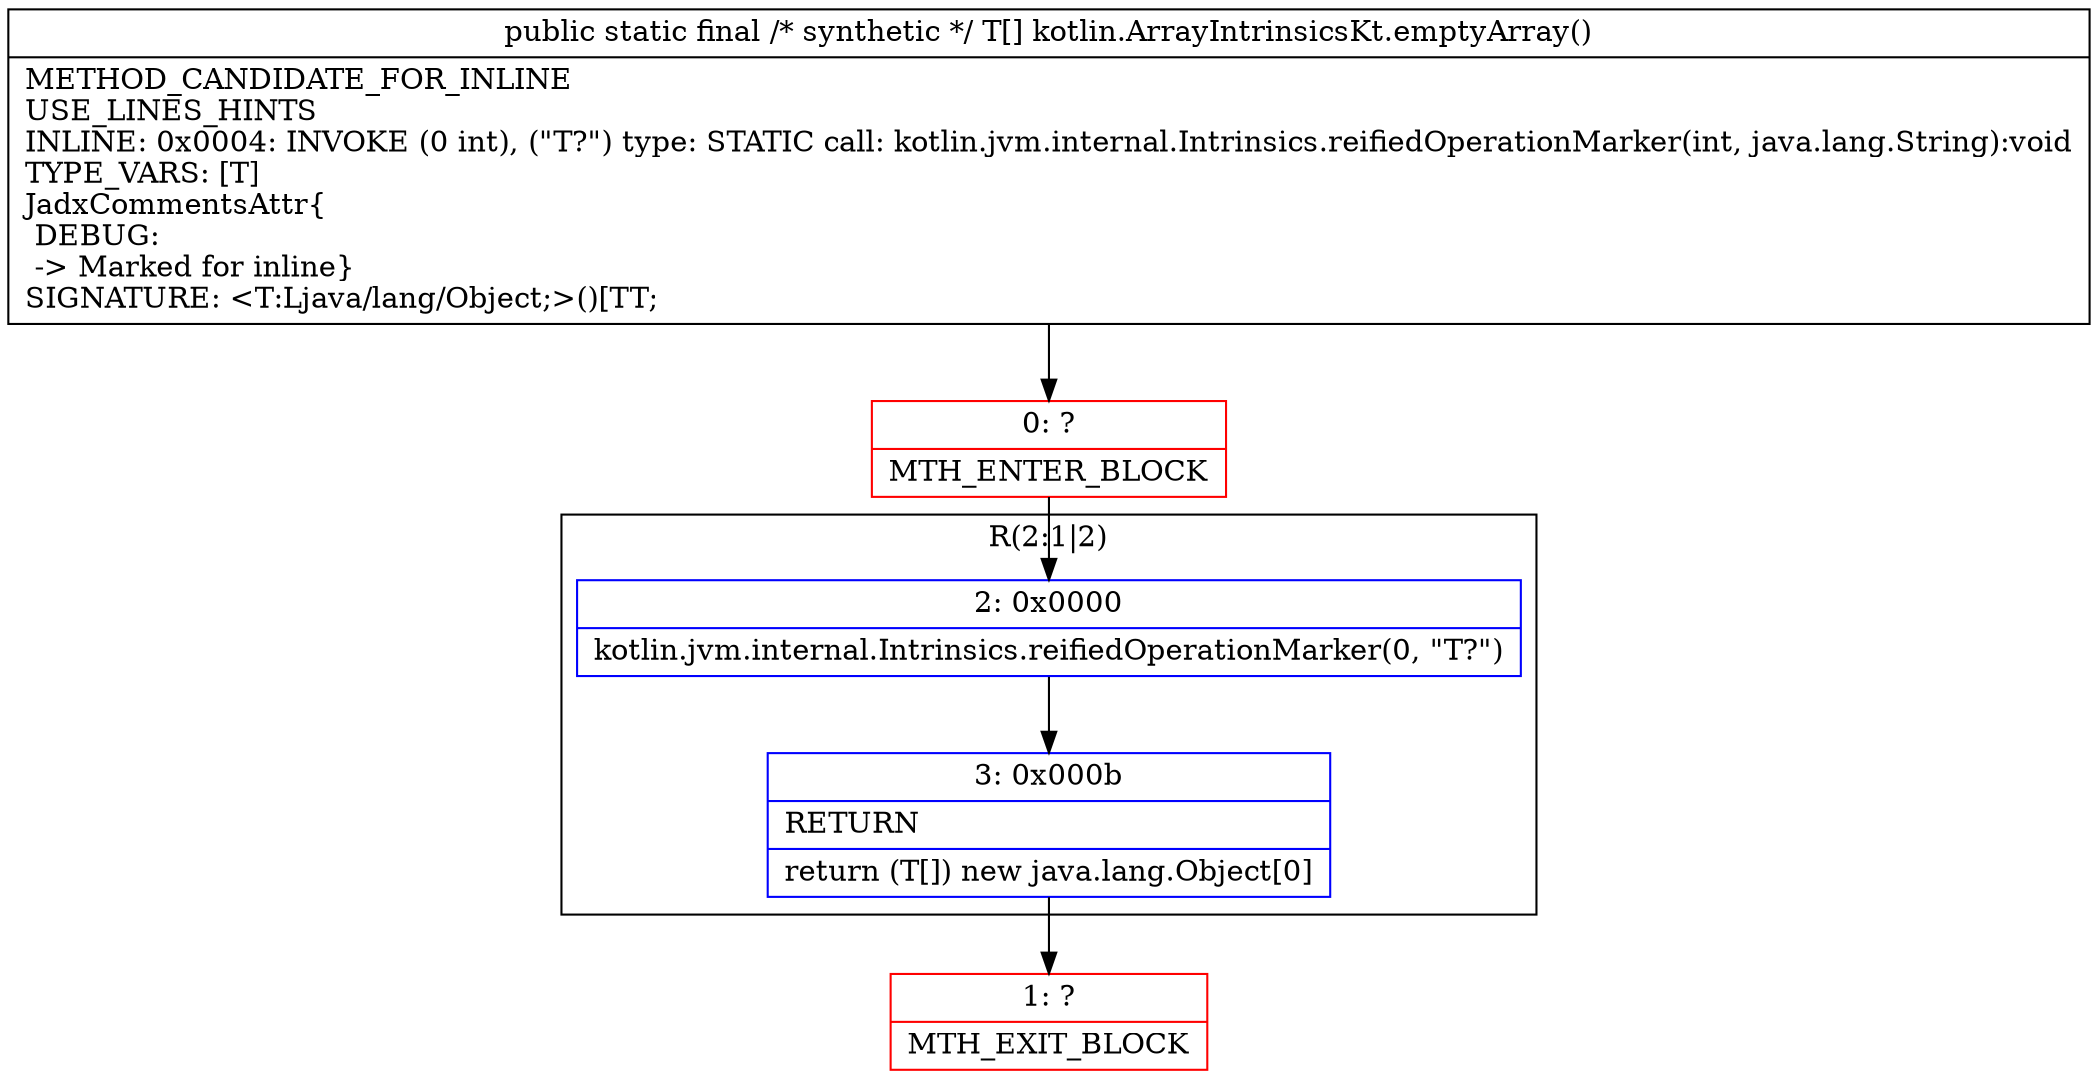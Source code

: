 digraph "CFG forkotlin.ArrayIntrinsicsKt.emptyArray()[Ljava\/lang\/Object;" {
subgraph cluster_Region_1235257264 {
label = "R(2:1|2)";
node [shape=record,color=blue];
Node_2 [shape=record,label="{2\:\ 0x0000|kotlin.jvm.internal.Intrinsics.reifiedOperationMarker(0, \"T?\")\l}"];
Node_3 [shape=record,label="{3\:\ 0x000b|RETURN\l|return (T[]) new java.lang.Object[0]\l}"];
}
Node_0 [shape=record,color=red,label="{0\:\ ?|MTH_ENTER_BLOCK\l}"];
Node_1 [shape=record,color=red,label="{1\:\ ?|MTH_EXIT_BLOCK\l}"];
MethodNode[shape=record,label="{public static final \/* synthetic *\/ T[] kotlin.ArrayIntrinsicsKt.emptyArray()  | METHOD_CANDIDATE_FOR_INLINE\lUSE_LINES_HINTS\lINLINE: 0x0004: INVOKE  (0 int), (\"T?\") type: STATIC call: kotlin.jvm.internal.Intrinsics.reifiedOperationMarker(int, java.lang.String):void\lTYPE_VARS: [T]\lJadxCommentsAttr\{\l DEBUG: \l \-\> Marked for inline\}\lSIGNATURE: \<T:Ljava\/lang\/Object;\>()[TT;\l}"];
MethodNode -> Node_0;Node_2 -> Node_3;
Node_3 -> Node_1;
Node_0 -> Node_2;
}

